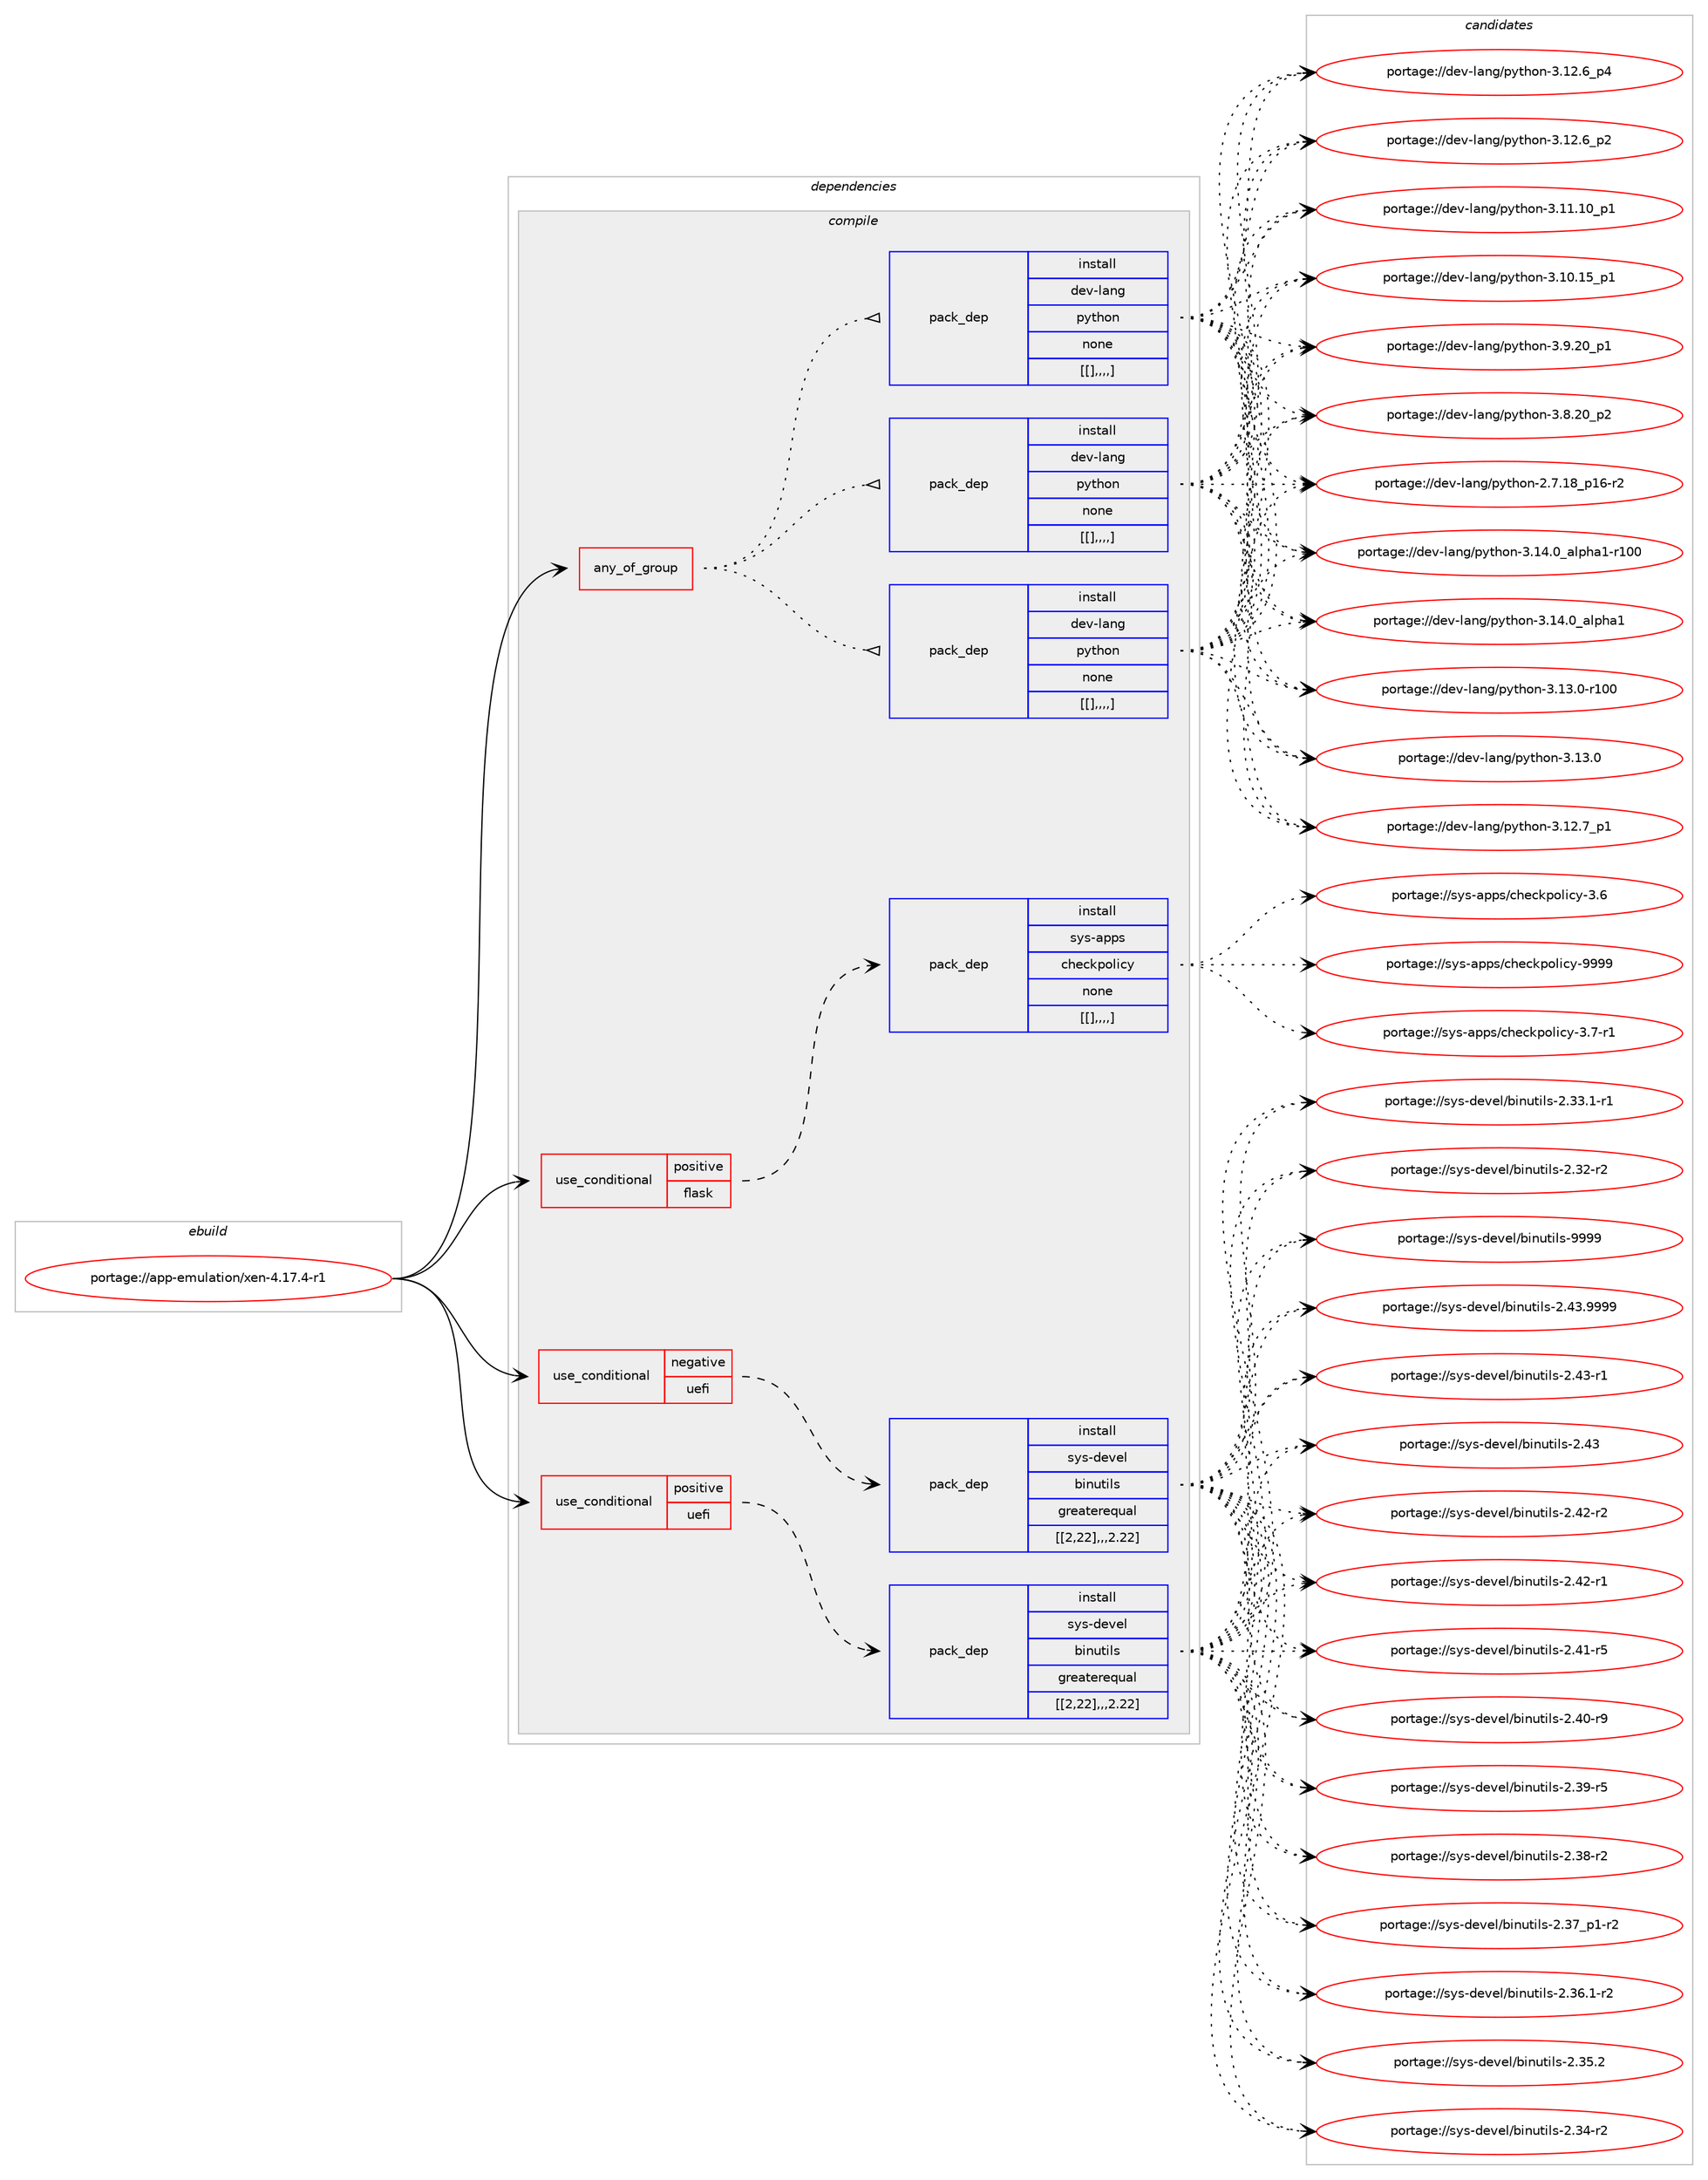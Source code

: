 digraph prolog {

# *************
# Graph options
# *************

newrank=true;
concentrate=true;
compound=true;
graph [rankdir=LR,fontname=Helvetica,fontsize=10,ranksep=1.5];#, ranksep=2.5, nodesep=0.2];
edge  [arrowhead=vee];
node  [fontname=Helvetica,fontsize=10];

# **********
# The ebuild
# **********

subgraph cluster_leftcol {
color=gray;
label=<<i>ebuild</i>>;
id [label="portage://app-emulation/xen-4.17.4-r1", color=red, width=4, href="../app-emulation/xen-4.17.4-r1.svg"];
}

# ****************
# The dependencies
# ****************

subgraph cluster_midcol {
color=gray;
label=<<i>dependencies</i>>;
subgraph cluster_compile {
fillcolor="#eeeeee";
style=filled;
label=<<i>compile</i>>;
subgraph any263 {
dependency34944 [label=<<TABLE BORDER="0" CELLBORDER="1" CELLSPACING="0" CELLPADDING="4"><TR><TD CELLPADDING="10">any_of_group</TD></TR></TABLE>>, shape=none, color=red];subgraph pack24439 {
dependency35024 [label=<<TABLE BORDER="0" CELLBORDER="1" CELLSPACING="0" CELLPADDING="4" WIDTH="220"><TR><TD ROWSPAN="6" CELLPADDING="30">pack_dep</TD></TR><TR><TD WIDTH="110">install</TD></TR><TR><TD>dev-lang</TD></TR><TR><TD>python</TD></TR><TR><TD>none</TD></TR><TR><TD>[[],,,,]</TD></TR></TABLE>>, shape=none, color=blue];
}
dependency34944:e -> dependency35024:w [weight=20,style="dotted",arrowhead="oinv"];
subgraph pack24515 {
dependency35211 [label=<<TABLE BORDER="0" CELLBORDER="1" CELLSPACING="0" CELLPADDING="4" WIDTH="220"><TR><TD ROWSPAN="6" CELLPADDING="30">pack_dep</TD></TR><TR><TD WIDTH="110">install</TD></TR><TR><TD>dev-lang</TD></TR><TR><TD>python</TD></TR><TR><TD>none</TD></TR><TR><TD>[[],,,,]</TD></TR></TABLE>>, shape=none, color=blue];
}
dependency34944:e -> dependency35211:w [weight=20,style="dotted",arrowhead="oinv"];
subgraph pack24575 {
dependency35237 [label=<<TABLE BORDER="0" CELLBORDER="1" CELLSPACING="0" CELLPADDING="4" WIDTH="220"><TR><TD ROWSPAN="6" CELLPADDING="30">pack_dep</TD></TR><TR><TD WIDTH="110">install</TD></TR><TR><TD>dev-lang</TD></TR><TR><TD>python</TD></TR><TR><TD>none</TD></TR><TR><TD>[[],,,,]</TD></TR></TABLE>>, shape=none, color=blue];
}
dependency34944:e -> dependency35237:w [weight=20,style="dotted",arrowhead="oinv"];
}
id:e -> dependency34944:w [weight=20,style="solid",arrowhead="vee"];
subgraph cond10330 {
dependency35243 [label=<<TABLE BORDER="0" CELLBORDER="1" CELLSPACING="0" CELLPADDING="4"><TR><TD ROWSPAN="3" CELLPADDING="10">use_conditional</TD></TR><TR><TD>negative</TD></TR><TR><TD>uefi</TD></TR></TABLE>>, shape=none, color=red];
subgraph pack24623 {
dependency35329 [label=<<TABLE BORDER="0" CELLBORDER="1" CELLSPACING="0" CELLPADDING="4" WIDTH="220"><TR><TD ROWSPAN="6" CELLPADDING="30">pack_dep</TD></TR><TR><TD WIDTH="110">install</TD></TR><TR><TD>sys-devel</TD></TR><TR><TD>binutils</TD></TR><TR><TD>greaterequal</TD></TR><TR><TD>[[2,22],,,2.22]</TD></TR></TABLE>>, shape=none, color=blue];
}
dependency35243:e -> dependency35329:w [weight=20,style="dashed",arrowhead="vee"];
}
id:e -> dependency35243:w [weight=20,style="solid",arrowhead="vee"];
subgraph cond10364 {
dependency35343 [label=<<TABLE BORDER="0" CELLBORDER="1" CELLSPACING="0" CELLPADDING="4"><TR><TD ROWSPAN="3" CELLPADDING="10">use_conditional</TD></TR><TR><TD>positive</TD></TR><TR><TD>flask</TD></TR></TABLE>>, shape=none, color=red];
subgraph pack24654 {
dependency35346 [label=<<TABLE BORDER="0" CELLBORDER="1" CELLSPACING="0" CELLPADDING="4" WIDTH="220"><TR><TD ROWSPAN="6" CELLPADDING="30">pack_dep</TD></TR><TR><TD WIDTH="110">install</TD></TR><TR><TD>sys-apps</TD></TR><TR><TD>checkpolicy</TD></TR><TR><TD>none</TD></TR><TR><TD>[[],,,,]</TD></TR></TABLE>>, shape=none, color=blue];
}
dependency35343:e -> dependency35346:w [weight=20,style="dashed",arrowhead="vee"];
}
id:e -> dependency35343:w [weight=20,style="solid",arrowhead="vee"];
subgraph cond10376 {
dependency35425 [label=<<TABLE BORDER="0" CELLBORDER="1" CELLSPACING="0" CELLPADDING="4"><TR><TD ROWSPAN="3" CELLPADDING="10">use_conditional</TD></TR><TR><TD>positive</TD></TR><TR><TD>uefi</TD></TR></TABLE>>, shape=none, color=red];
subgraph pack24714 {
dependency35460 [label=<<TABLE BORDER="0" CELLBORDER="1" CELLSPACING="0" CELLPADDING="4" WIDTH="220"><TR><TD ROWSPAN="6" CELLPADDING="30">pack_dep</TD></TR><TR><TD WIDTH="110">install</TD></TR><TR><TD>sys-devel</TD></TR><TR><TD>binutils</TD></TR><TR><TD>greaterequal</TD></TR><TR><TD>[[2,22],,,2.22]</TD></TR></TABLE>>, shape=none, color=blue];
}
dependency35425:e -> dependency35460:w [weight=20,style="dashed",arrowhead="vee"];
}
id:e -> dependency35425:w [weight=20,style="solid",arrowhead="vee"];
}
subgraph cluster_compileandrun {
fillcolor="#eeeeee";
style=filled;
label=<<i>compile and run</i>>;
}
subgraph cluster_run {
fillcolor="#eeeeee";
style=filled;
label=<<i>run</i>>;
}
}

# **************
# The candidates
# **************

subgraph cluster_choices {
rank=same;
color=gray;
label=<<i>candidates</i>>;

subgraph choice20462 {
color=black;
nodesep=1;
choice100101118451089711010347112121116104111110455146495246489597108112104974945114494848 [label="portage://dev-lang/python-3.14.0_alpha1-r100", color=red, width=4,href="../dev-lang/python-3.14.0_alpha1-r100.svg"];
choice1001011184510897110103471121211161041111104551464952464895971081121049749 [label="portage://dev-lang/python-3.14.0_alpha1", color=red, width=4,href="../dev-lang/python-3.14.0_alpha1.svg"];
choice1001011184510897110103471121211161041111104551464951464845114494848 [label="portage://dev-lang/python-3.13.0-r100", color=red, width=4,href="../dev-lang/python-3.13.0-r100.svg"];
choice10010111845108971101034711212111610411111045514649514648 [label="portage://dev-lang/python-3.13.0", color=red, width=4,href="../dev-lang/python-3.13.0.svg"];
choice100101118451089711010347112121116104111110455146495046559511249 [label="portage://dev-lang/python-3.12.7_p1", color=red, width=4,href="../dev-lang/python-3.12.7_p1.svg"];
choice100101118451089711010347112121116104111110455146495046549511252 [label="portage://dev-lang/python-3.12.6_p4", color=red, width=4,href="../dev-lang/python-3.12.6_p4.svg"];
choice100101118451089711010347112121116104111110455146495046549511250 [label="portage://dev-lang/python-3.12.6_p2", color=red, width=4,href="../dev-lang/python-3.12.6_p2.svg"];
choice10010111845108971101034711212111610411111045514649494649489511249 [label="portage://dev-lang/python-3.11.10_p1", color=red, width=4,href="../dev-lang/python-3.11.10_p1.svg"];
choice10010111845108971101034711212111610411111045514649484649539511249 [label="portage://dev-lang/python-3.10.15_p1", color=red, width=4,href="../dev-lang/python-3.10.15_p1.svg"];
choice100101118451089711010347112121116104111110455146574650489511249 [label="portage://dev-lang/python-3.9.20_p1", color=red, width=4,href="../dev-lang/python-3.9.20_p1.svg"];
choice100101118451089711010347112121116104111110455146564650489511250 [label="portage://dev-lang/python-3.8.20_p2", color=red, width=4,href="../dev-lang/python-3.8.20_p2.svg"];
choice100101118451089711010347112121116104111110455046554649569511249544511450 [label="portage://dev-lang/python-2.7.18_p16-r2", color=red, width=4,href="../dev-lang/python-2.7.18_p16-r2.svg"];
dependency35024:e -> choice100101118451089711010347112121116104111110455146495246489597108112104974945114494848:w [style=dotted,weight="100"];
dependency35024:e -> choice1001011184510897110103471121211161041111104551464952464895971081121049749:w [style=dotted,weight="100"];
dependency35024:e -> choice1001011184510897110103471121211161041111104551464951464845114494848:w [style=dotted,weight="100"];
dependency35024:e -> choice10010111845108971101034711212111610411111045514649514648:w [style=dotted,weight="100"];
dependency35024:e -> choice100101118451089711010347112121116104111110455146495046559511249:w [style=dotted,weight="100"];
dependency35024:e -> choice100101118451089711010347112121116104111110455146495046549511252:w [style=dotted,weight="100"];
dependency35024:e -> choice100101118451089711010347112121116104111110455146495046549511250:w [style=dotted,weight="100"];
dependency35024:e -> choice10010111845108971101034711212111610411111045514649494649489511249:w [style=dotted,weight="100"];
dependency35024:e -> choice10010111845108971101034711212111610411111045514649484649539511249:w [style=dotted,weight="100"];
dependency35024:e -> choice100101118451089711010347112121116104111110455146574650489511249:w [style=dotted,weight="100"];
dependency35024:e -> choice100101118451089711010347112121116104111110455146564650489511250:w [style=dotted,weight="100"];
dependency35024:e -> choice100101118451089711010347112121116104111110455046554649569511249544511450:w [style=dotted,weight="100"];
}
subgraph choice20478 {
color=black;
nodesep=1;
choice100101118451089711010347112121116104111110455146495246489597108112104974945114494848 [label="portage://dev-lang/python-3.14.0_alpha1-r100", color=red, width=4,href="../dev-lang/python-3.14.0_alpha1-r100.svg"];
choice1001011184510897110103471121211161041111104551464952464895971081121049749 [label="portage://dev-lang/python-3.14.0_alpha1", color=red, width=4,href="../dev-lang/python-3.14.0_alpha1.svg"];
choice1001011184510897110103471121211161041111104551464951464845114494848 [label="portage://dev-lang/python-3.13.0-r100", color=red, width=4,href="../dev-lang/python-3.13.0-r100.svg"];
choice10010111845108971101034711212111610411111045514649514648 [label="portage://dev-lang/python-3.13.0", color=red, width=4,href="../dev-lang/python-3.13.0.svg"];
choice100101118451089711010347112121116104111110455146495046559511249 [label="portage://dev-lang/python-3.12.7_p1", color=red, width=4,href="../dev-lang/python-3.12.7_p1.svg"];
choice100101118451089711010347112121116104111110455146495046549511252 [label="portage://dev-lang/python-3.12.6_p4", color=red, width=4,href="../dev-lang/python-3.12.6_p4.svg"];
choice100101118451089711010347112121116104111110455146495046549511250 [label="portage://dev-lang/python-3.12.6_p2", color=red, width=4,href="../dev-lang/python-3.12.6_p2.svg"];
choice10010111845108971101034711212111610411111045514649494649489511249 [label="portage://dev-lang/python-3.11.10_p1", color=red, width=4,href="../dev-lang/python-3.11.10_p1.svg"];
choice10010111845108971101034711212111610411111045514649484649539511249 [label="portage://dev-lang/python-3.10.15_p1", color=red, width=4,href="../dev-lang/python-3.10.15_p1.svg"];
choice100101118451089711010347112121116104111110455146574650489511249 [label="portage://dev-lang/python-3.9.20_p1", color=red, width=4,href="../dev-lang/python-3.9.20_p1.svg"];
choice100101118451089711010347112121116104111110455146564650489511250 [label="portage://dev-lang/python-3.8.20_p2", color=red, width=4,href="../dev-lang/python-3.8.20_p2.svg"];
choice100101118451089711010347112121116104111110455046554649569511249544511450 [label="portage://dev-lang/python-2.7.18_p16-r2", color=red, width=4,href="../dev-lang/python-2.7.18_p16-r2.svg"];
dependency35211:e -> choice100101118451089711010347112121116104111110455146495246489597108112104974945114494848:w [style=dotted,weight="100"];
dependency35211:e -> choice1001011184510897110103471121211161041111104551464952464895971081121049749:w [style=dotted,weight="100"];
dependency35211:e -> choice1001011184510897110103471121211161041111104551464951464845114494848:w [style=dotted,weight="100"];
dependency35211:e -> choice10010111845108971101034711212111610411111045514649514648:w [style=dotted,weight="100"];
dependency35211:e -> choice100101118451089711010347112121116104111110455146495046559511249:w [style=dotted,weight="100"];
dependency35211:e -> choice100101118451089711010347112121116104111110455146495046549511252:w [style=dotted,weight="100"];
dependency35211:e -> choice100101118451089711010347112121116104111110455146495046549511250:w [style=dotted,weight="100"];
dependency35211:e -> choice10010111845108971101034711212111610411111045514649494649489511249:w [style=dotted,weight="100"];
dependency35211:e -> choice10010111845108971101034711212111610411111045514649484649539511249:w [style=dotted,weight="100"];
dependency35211:e -> choice100101118451089711010347112121116104111110455146574650489511249:w [style=dotted,weight="100"];
dependency35211:e -> choice100101118451089711010347112121116104111110455146564650489511250:w [style=dotted,weight="100"];
dependency35211:e -> choice100101118451089711010347112121116104111110455046554649569511249544511450:w [style=dotted,weight="100"];
}
subgraph choice20513 {
color=black;
nodesep=1;
choice100101118451089711010347112121116104111110455146495246489597108112104974945114494848 [label="portage://dev-lang/python-3.14.0_alpha1-r100", color=red, width=4,href="../dev-lang/python-3.14.0_alpha1-r100.svg"];
choice1001011184510897110103471121211161041111104551464952464895971081121049749 [label="portage://dev-lang/python-3.14.0_alpha1", color=red, width=4,href="../dev-lang/python-3.14.0_alpha1.svg"];
choice1001011184510897110103471121211161041111104551464951464845114494848 [label="portage://dev-lang/python-3.13.0-r100", color=red, width=4,href="../dev-lang/python-3.13.0-r100.svg"];
choice10010111845108971101034711212111610411111045514649514648 [label="portage://dev-lang/python-3.13.0", color=red, width=4,href="../dev-lang/python-3.13.0.svg"];
choice100101118451089711010347112121116104111110455146495046559511249 [label="portage://dev-lang/python-3.12.7_p1", color=red, width=4,href="../dev-lang/python-3.12.7_p1.svg"];
choice100101118451089711010347112121116104111110455146495046549511252 [label="portage://dev-lang/python-3.12.6_p4", color=red, width=4,href="../dev-lang/python-3.12.6_p4.svg"];
choice100101118451089711010347112121116104111110455146495046549511250 [label="portage://dev-lang/python-3.12.6_p2", color=red, width=4,href="../dev-lang/python-3.12.6_p2.svg"];
choice10010111845108971101034711212111610411111045514649494649489511249 [label="portage://dev-lang/python-3.11.10_p1", color=red, width=4,href="../dev-lang/python-3.11.10_p1.svg"];
choice10010111845108971101034711212111610411111045514649484649539511249 [label="portage://dev-lang/python-3.10.15_p1", color=red, width=4,href="../dev-lang/python-3.10.15_p1.svg"];
choice100101118451089711010347112121116104111110455146574650489511249 [label="portage://dev-lang/python-3.9.20_p1", color=red, width=4,href="../dev-lang/python-3.9.20_p1.svg"];
choice100101118451089711010347112121116104111110455146564650489511250 [label="portage://dev-lang/python-3.8.20_p2", color=red, width=4,href="../dev-lang/python-3.8.20_p2.svg"];
choice100101118451089711010347112121116104111110455046554649569511249544511450 [label="portage://dev-lang/python-2.7.18_p16-r2", color=red, width=4,href="../dev-lang/python-2.7.18_p16-r2.svg"];
dependency35237:e -> choice100101118451089711010347112121116104111110455146495246489597108112104974945114494848:w [style=dotted,weight="100"];
dependency35237:e -> choice1001011184510897110103471121211161041111104551464952464895971081121049749:w [style=dotted,weight="100"];
dependency35237:e -> choice1001011184510897110103471121211161041111104551464951464845114494848:w [style=dotted,weight="100"];
dependency35237:e -> choice10010111845108971101034711212111610411111045514649514648:w [style=dotted,weight="100"];
dependency35237:e -> choice100101118451089711010347112121116104111110455146495046559511249:w [style=dotted,weight="100"];
dependency35237:e -> choice100101118451089711010347112121116104111110455146495046549511252:w [style=dotted,weight="100"];
dependency35237:e -> choice100101118451089711010347112121116104111110455146495046549511250:w [style=dotted,weight="100"];
dependency35237:e -> choice10010111845108971101034711212111610411111045514649494649489511249:w [style=dotted,weight="100"];
dependency35237:e -> choice10010111845108971101034711212111610411111045514649484649539511249:w [style=dotted,weight="100"];
dependency35237:e -> choice100101118451089711010347112121116104111110455146574650489511249:w [style=dotted,weight="100"];
dependency35237:e -> choice100101118451089711010347112121116104111110455146564650489511250:w [style=dotted,weight="100"];
dependency35237:e -> choice100101118451089711010347112121116104111110455046554649569511249544511450:w [style=dotted,weight="100"];
}
subgraph choice20526 {
color=black;
nodesep=1;
choice1151211154510010111810110847981051101171161051081154557575757 [label="portage://sys-devel/binutils-9999", color=red, width=4,href="../sys-devel/binutils-9999.svg"];
choice11512111545100101118101108479810511011711610510811545504652514657575757 [label="portage://sys-devel/binutils-2.43.9999", color=red, width=4,href="../sys-devel/binutils-2.43.9999.svg"];
choice11512111545100101118101108479810511011711610510811545504652514511449 [label="portage://sys-devel/binutils-2.43-r1", color=red, width=4,href="../sys-devel/binutils-2.43-r1.svg"];
choice1151211154510010111810110847981051101171161051081154550465251 [label="portage://sys-devel/binutils-2.43", color=red, width=4,href="../sys-devel/binutils-2.43.svg"];
choice11512111545100101118101108479810511011711610510811545504652504511450 [label="portage://sys-devel/binutils-2.42-r2", color=red, width=4,href="../sys-devel/binutils-2.42-r2.svg"];
choice11512111545100101118101108479810511011711610510811545504652504511449 [label="portage://sys-devel/binutils-2.42-r1", color=red, width=4,href="../sys-devel/binutils-2.42-r1.svg"];
choice11512111545100101118101108479810511011711610510811545504652494511453 [label="portage://sys-devel/binutils-2.41-r5", color=red, width=4,href="../sys-devel/binutils-2.41-r5.svg"];
choice11512111545100101118101108479810511011711610510811545504652484511457 [label="portage://sys-devel/binutils-2.40-r9", color=red, width=4,href="../sys-devel/binutils-2.40-r9.svg"];
choice11512111545100101118101108479810511011711610510811545504651574511453 [label="portage://sys-devel/binutils-2.39-r5", color=red, width=4,href="../sys-devel/binutils-2.39-r5.svg"];
choice11512111545100101118101108479810511011711610510811545504651564511450 [label="portage://sys-devel/binutils-2.38-r2", color=red, width=4,href="../sys-devel/binutils-2.38-r2.svg"];
choice115121115451001011181011084798105110117116105108115455046515595112494511450 [label="portage://sys-devel/binutils-2.37_p1-r2", color=red, width=4,href="../sys-devel/binutils-2.37_p1-r2.svg"];
choice115121115451001011181011084798105110117116105108115455046515446494511450 [label="portage://sys-devel/binutils-2.36.1-r2", color=red, width=4,href="../sys-devel/binutils-2.36.1-r2.svg"];
choice11512111545100101118101108479810511011711610510811545504651534650 [label="portage://sys-devel/binutils-2.35.2", color=red, width=4,href="../sys-devel/binutils-2.35.2.svg"];
choice11512111545100101118101108479810511011711610510811545504651524511450 [label="portage://sys-devel/binutils-2.34-r2", color=red, width=4,href="../sys-devel/binutils-2.34-r2.svg"];
choice115121115451001011181011084798105110117116105108115455046515146494511449 [label="portage://sys-devel/binutils-2.33.1-r1", color=red, width=4,href="../sys-devel/binutils-2.33.1-r1.svg"];
choice11512111545100101118101108479810511011711610510811545504651504511450 [label="portage://sys-devel/binutils-2.32-r2", color=red, width=4,href="../sys-devel/binutils-2.32-r2.svg"];
dependency35329:e -> choice1151211154510010111810110847981051101171161051081154557575757:w [style=dotted,weight="100"];
dependency35329:e -> choice11512111545100101118101108479810511011711610510811545504652514657575757:w [style=dotted,weight="100"];
dependency35329:e -> choice11512111545100101118101108479810511011711610510811545504652514511449:w [style=dotted,weight="100"];
dependency35329:e -> choice1151211154510010111810110847981051101171161051081154550465251:w [style=dotted,weight="100"];
dependency35329:e -> choice11512111545100101118101108479810511011711610510811545504652504511450:w [style=dotted,weight="100"];
dependency35329:e -> choice11512111545100101118101108479810511011711610510811545504652504511449:w [style=dotted,weight="100"];
dependency35329:e -> choice11512111545100101118101108479810511011711610510811545504652494511453:w [style=dotted,weight="100"];
dependency35329:e -> choice11512111545100101118101108479810511011711610510811545504652484511457:w [style=dotted,weight="100"];
dependency35329:e -> choice11512111545100101118101108479810511011711610510811545504651574511453:w [style=dotted,weight="100"];
dependency35329:e -> choice11512111545100101118101108479810511011711610510811545504651564511450:w [style=dotted,weight="100"];
dependency35329:e -> choice115121115451001011181011084798105110117116105108115455046515595112494511450:w [style=dotted,weight="100"];
dependency35329:e -> choice115121115451001011181011084798105110117116105108115455046515446494511450:w [style=dotted,weight="100"];
dependency35329:e -> choice11512111545100101118101108479810511011711610510811545504651534650:w [style=dotted,weight="100"];
dependency35329:e -> choice11512111545100101118101108479810511011711610510811545504651524511450:w [style=dotted,weight="100"];
dependency35329:e -> choice115121115451001011181011084798105110117116105108115455046515146494511449:w [style=dotted,weight="100"];
dependency35329:e -> choice11512111545100101118101108479810511011711610510811545504651504511450:w [style=dotted,weight="100"];
}
subgraph choice20539 {
color=black;
nodesep=1;
choice1151211154597112112115479910410199107112111108105991214557575757 [label="portage://sys-apps/checkpolicy-9999", color=red, width=4,href="../sys-apps/checkpolicy-9999.svg"];
choice115121115459711211211547991041019910711211110810599121455146554511449 [label="portage://sys-apps/checkpolicy-3.7-r1", color=red, width=4,href="../sys-apps/checkpolicy-3.7-r1.svg"];
choice11512111545971121121154799104101991071121111081059912145514654 [label="portage://sys-apps/checkpolicy-3.6", color=red, width=4,href="../sys-apps/checkpolicy-3.6.svg"];
dependency35346:e -> choice1151211154597112112115479910410199107112111108105991214557575757:w [style=dotted,weight="100"];
dependency35346:e -> choice115121115459711211211547991041019910711211110810599121455146554511449:w [style=dotted,weight="100"];
dependency35346:e -> choice11512111545971121121154799104101991071121111081059912145514654:w [style=dotted,weight="100"];
}
subgraph choice20638 {
color=black;
nodesep=1;
choice1151211154510010111810110847981051101171161051081154557575757 [label="portage://sys-devel/binutils-9999", color=red, width=4,href="../sys-devel/binutils-9999.svg"];
choice11512111545100101118101108479810511011711610510811545504652514657575757 [label="portage://sys-devel/binutils-2.43.9999", color=red, width=4,href="../sys-devel/binutils-2.43.9999.svg"];
choice11512111545100101118101108479810511011711610510811545504652514511449 [label="portage://sys-devel/binutils-2.43-r1", color=red, width=4,href="../sys-devel/binutils-2.43-r1.svg"];
choice1151211154510010111810110847981051101171161051081154550465251 [label="portage://sys-devel/binutils-2.43", color=red, width=4,href="../sys-devel/binutils-2.43.svg"];
choice11512111545100101118101108479810511011711610510811545504652504511450 [label="portage://sys-devel/binutils-2.42-r2", color=red, width=4,href="../sys-devel/binutils-2.42-r2.svg"];
choice11512111545100101118101108479810511011711610510811545504652504511449 [label="portage://sys-devel/binutils-2.42-r1", color=red, width=4,href="../sys-devel/binutils-2.42-r1.svg"];
choice11512111545100101118101108479810511011711610510811545504652494511453 [label="portage://sys-devel/binutils-2.41-r5", color=red, width=4,href="../sys-devel/binutils-2.41-r5.svg"];
choice11512111545100101118101108479810511011711610510811545504652484511457 [label="portage://sys-devel/binutils-2.40-r9", color=red, width=4,href="../sys-devel/binutils-2.40-r9.svg"];
choice11512111545100101118101108479810511011711610510811545504651574511453 [label="portage://sys-devel/binutils-2.39-r5", color=red, width=4,href="../sys-devel/binutils-2.39-r5.svg"];
choice11512111545100101118101108479810511011711610510811545504651564511450 [label="portage://sys-devel/binutils-2.38-r2", color=red, width=4,href="../sys-devel/binutils-2.38-r2.svg"];
choice115121115451001011181011084798105110117116105108115455046515595112494511450 [label="portage://sys-devel/binutils-2.37_p1-r2", color=red, width=4,href="../sys-devel/binutils-2.37_p1-r2.svg"];
choice115121115451001011181011084798105110117116105108115455046515446494511450 [label="portage://sys-devel/binutils-2.36.1-r2", color=red, width=4,href="../sys-devel/binutils-2.36.1-r2.svg"];
choice11512111545100101118101108479810511011711610510811545504651534650 [label="portage://sys-devel/binutils-2.35.2", color=red, width=4,href="../sys-devel/binutils-2.35.2.svg"];
choice11512111545100101118101108479810511011711610510811545504651524511450 [label="portage://sys-devel/binutils-2.34-r2", color=red, width=4,href="../sys-devel/binutils-2.34-r2.svg"];
choice115121115451001011181011084798105110117116105108115455046515146494511449 [label="portage://sys-devel/binutils-2.33.1-r1", color=red, width=4,href="../sys-devel/binutils-2.33.1-r1.svg"];
choice11512111545100101118101108479810511011711610510811545504651504511450 [label="portage://sys-devel/binutils-2.32-r2", color=red, width=4,href="../sys-devel/binutils-2.32-r2.svg"];
dependency35460:e -> choice1151211154510010111810110847981051101171161051081154557575757:w [style=dotted,weight="100"];
dependency35460:e -> choice11512111545100101118101108479810511011711610510811545504652514657575757:w [style=dotted,weight="100"];
dependency35460:e -> choice11512111545100101118101108479810511011711610510811545504652514511449:w [style=dotted,weight="100"];
dependency35460:e -> choice1151211154510010111810110847981051101171161051081154550465251:w [style=dotted,weight="100"];
dependency35460:e -> choice11512111545100101118101108479810511011711610510811545504652504511450:w [style=dotted,weight="100"];
dependency35460:e -> choice11512111545100101118101108479810511011711610510811545504652504511449:w [style=dotted,weight="100"];
dependency35460:e -> choice11512111545100101118101108479810511011711610510811545504652494511453:w [style=dotted,weight="100"];
dependency35460:e -> choice11512111545100101118101108479810511011711610510811545504652484511457:w [style=dotted,weight="100"];
dependency35460:e -> choice11512111545100101118101108479810511011711610510811545504651574511453:w [style=dotted,weight="100"];
dependency35460:e -> choice11512111545100101118101108479810511011711610510811545504651564511450:w [style=dotted,weight="100"];
dependency35460:e -> choice115121115451001011181011084798105110117116105108115455046515595112494511450:w [style=dotted,weight="100"];
dependency35460:e -> choice115121115451001011181011084798105110117116105108115455046515446494511450:w [style=dotted,weight="100"];
dependency35460:e -> choice11512111545100101118101108479810511011711610510811545504651534650:w [style=dotted,weight="100"];
dependency35460:e -> choice11512111545100101118101108479810511011711610510811545504651524511450:w [style=dotted,weight="100"];
dependency35460:e -> choice115121115451001011181011084798105110117116105108115455046515146494511449:w [style=dotted,weight="100"];
dependency35460:e -> choice11512111545100101118101108479810511011711610510811545504651504511450:w [style=dotted,weight="100"];
}
}

}
